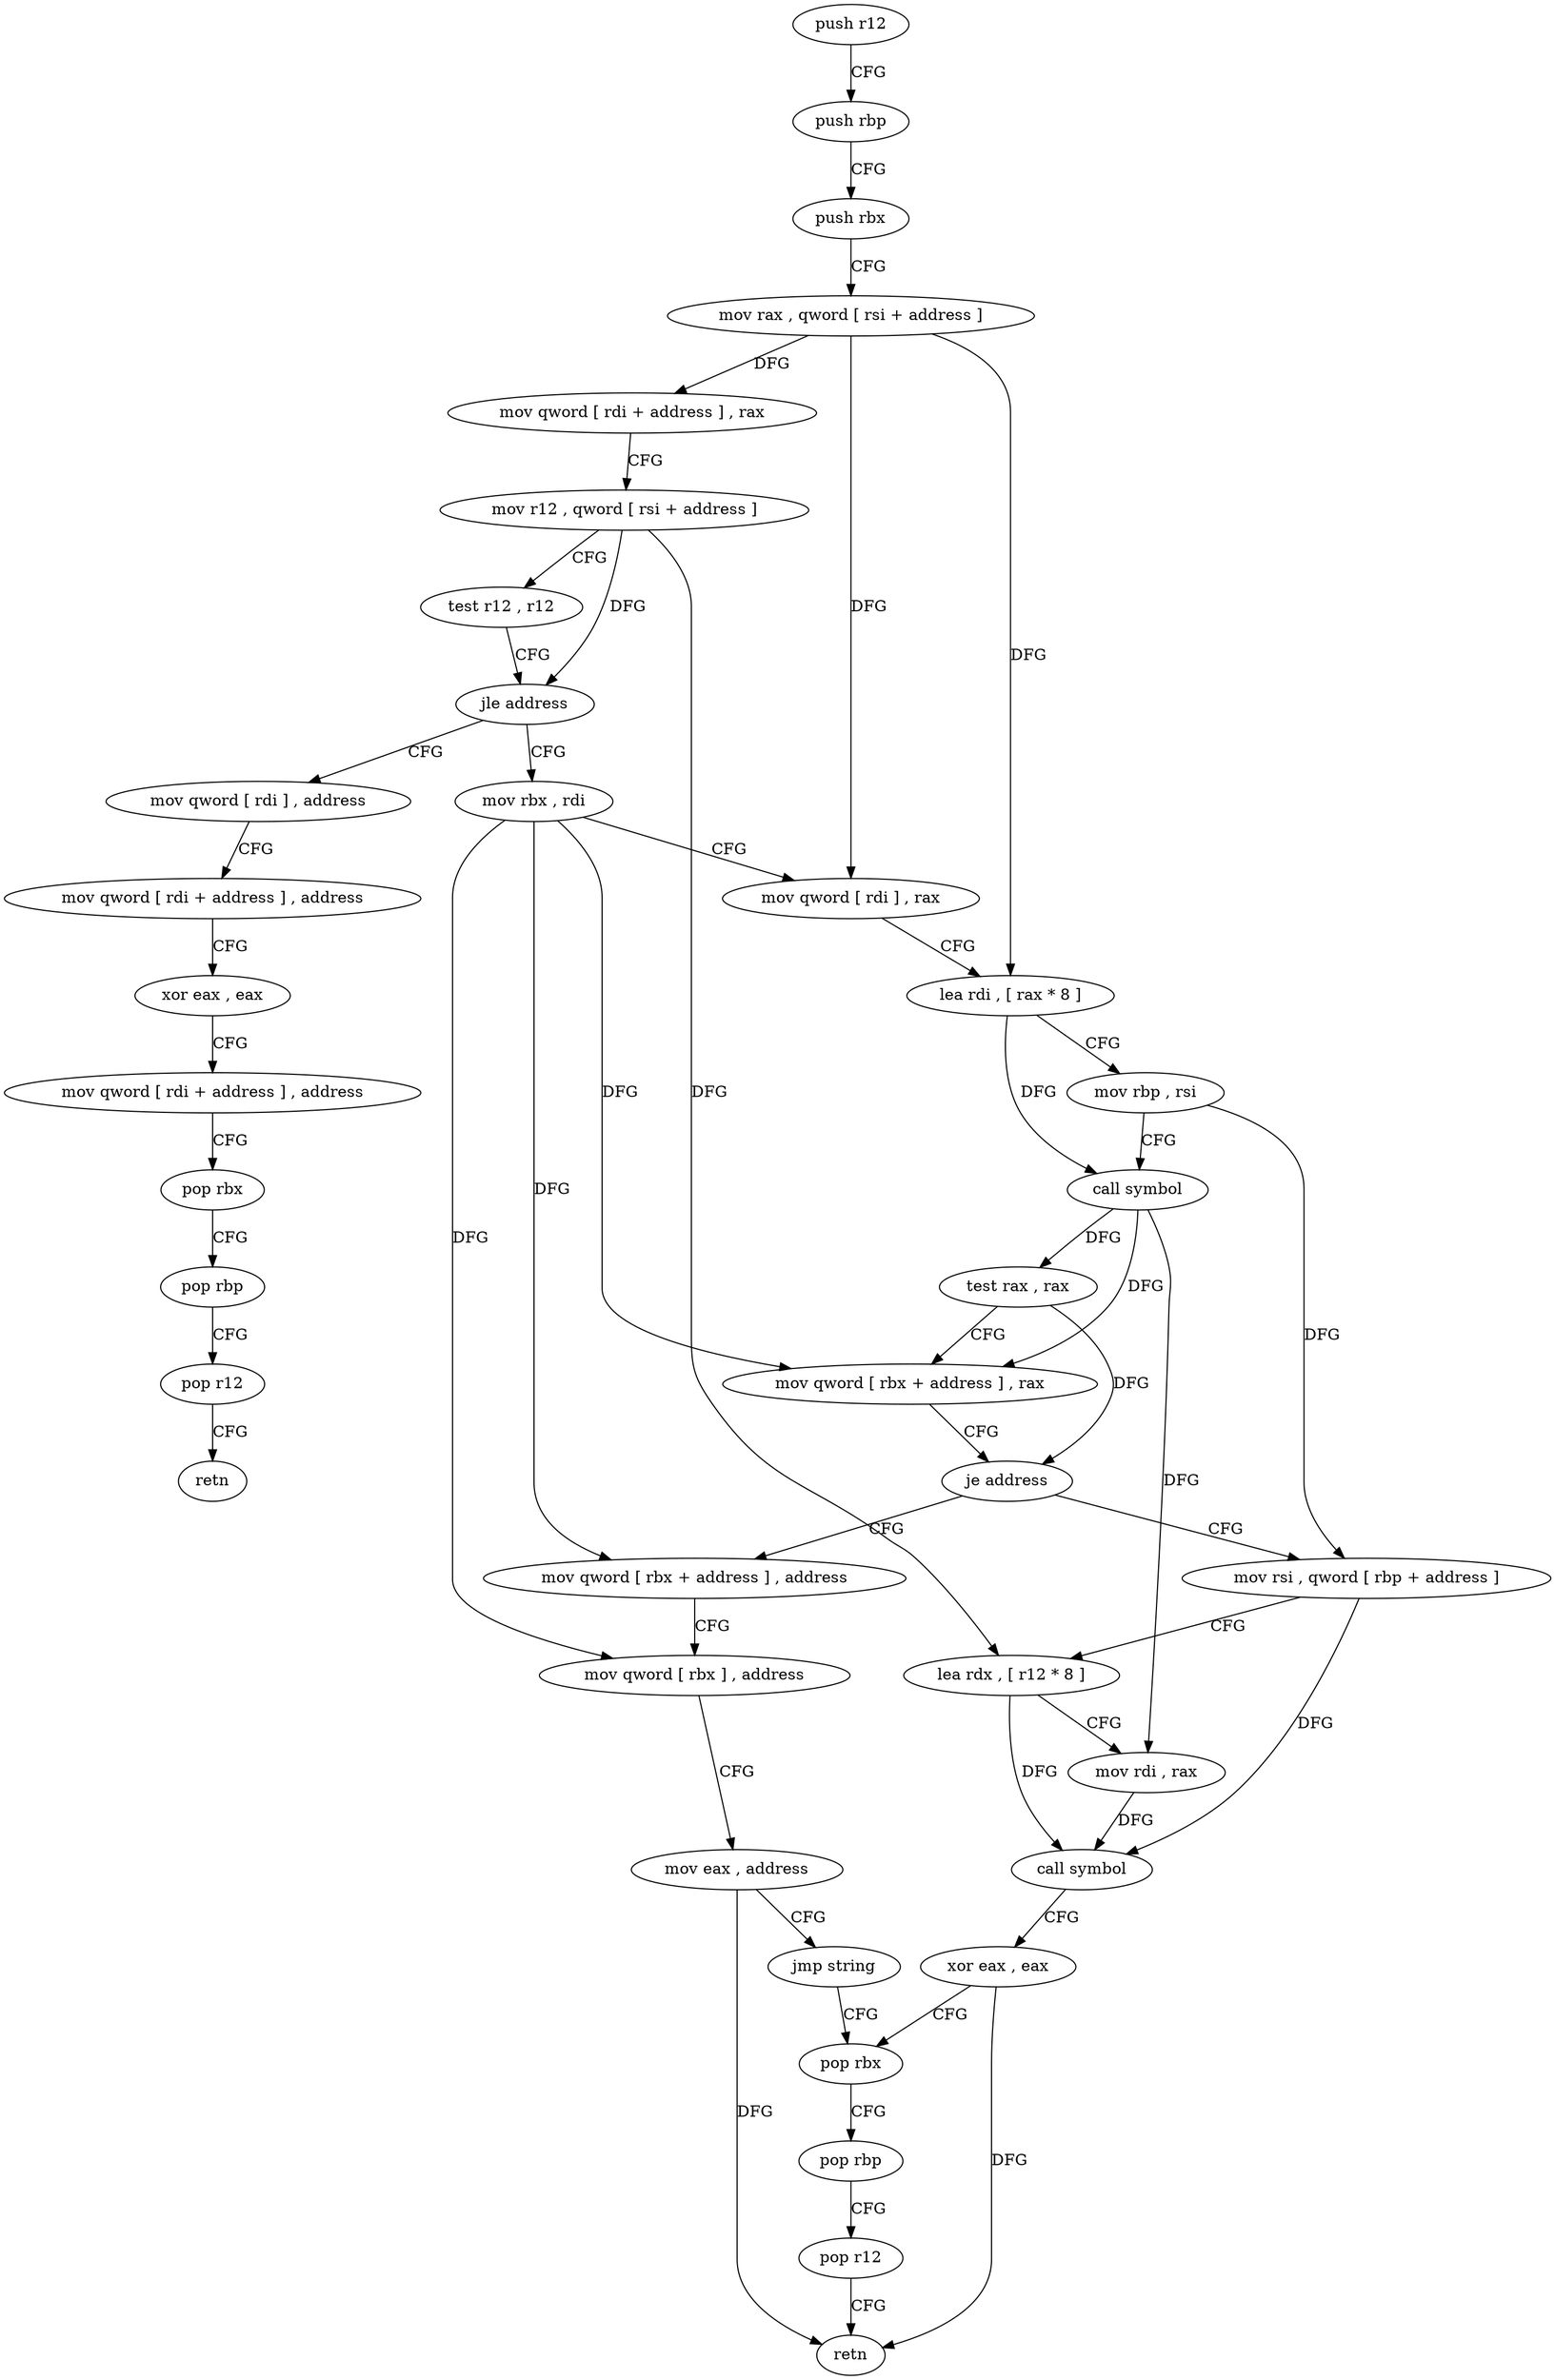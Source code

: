 digraph "func" {
"4331024" [label = "push r12" ]
"4331026" [label = "push rbp" ]
"4331027" [label = "push rbx" ]
"4331028" [label = "mov rax , qword [ rsi + address ]" ]
"4331032" [label = "mov qword [ rdi + address ] , rax" ]
"4331036" [label = "mov r12 , qword [ rsi + address ]" ]
"4331040" [label = "test r12 , r12" ]
"4331043" [label = "jle address" ]
"4331104" [label = "mov qword [ rdi ] , address" ]
"4331045" [label = "mov rbx , rdi" ]
"4331111" [label = "mov qword [ rdi + address ] , address" ]
"4331119" [label = "xor eax , eax" ]
"4331121" [label = "mov qword [ rdi + address ] , address" ]
"4331129" [label = "pop rbx" ]
"4331130" [label = "pop rbp" ]
"4331131" [label = "pop r12" ]
"4331133" [label = "retn" ]
"4331048" [label = "mov qword [ rdi ] , rax" ]
"4331051" [label = "lea rdi , [ rax * 8 ]" ]
"4331059" [label = "mov rbp , rsi" ]
"4331062" [label = "call symbol" ]
"4331067" [label = "test rax , rax" ]
"4331070" [label = "mov qword [ rbx + address ] , rax" ]
"4331074" [label = "je address" ]
"4331136" [label = "mov qword [ rbx + address ] , address" ]
"4331076" [label = "mov rsi , qword [ rbp + address ]" ]
"4331144" [label = "mov qword [ rbx ] , address" ]
"4331151" [label = "mov eax , address" ]
"4331156" [label = "jmp string" ]
"4331098" [label = "pop rbx" ]
"4331080" [label = "lea rdx , [ r12 * 8 ]" ]
"4331088" [label = "mov rdi , rax" ]
"4331091" [label = "call symbol" ]
"4331096" [label = "xor eax , eax" ]
"4331099" [label = "pop rbp" ]
"4331100" [label = "pop r12" ]
"4331102" [label = "retn" ]
"4331024" -> "4331026" [ label = "CFG" ]
"4331026" -> "4331027" [ label = "CFG" ]
"4331027" -> "4331028" [ label = "CFG" ]
"4331028" -> "4331032" [ label = "DFG" ]
"4331028" -> "4331048" [ label = "DFG" ]
"4331028" -> "4331051" [ label = "DFG" ]
"4331032" -> "4331036" [ label = "CFG" ]
"4331036" -> "4331040" [ label = "CFG" ]
"4331036" -> "4331043" [ label = "DFG" ]
"4331036" -> "4331080" [ label = "DFG" ]
"4331040" -> "4331043" [ label = "CFG" ]
"4331043" -> "4331104" [ label = "CFG" ]
"4331043" -> "4331045" [ label = "CFG" ]
"4331104" -> "4331111" [ label = "CFG" ]
"4331045" -> "4331048" [ label = "CFG" ]
"4331045" -> "4331070" [ label = "DFG" ]
"4331045" -> "4331136" [ label = "DFG" ]
"4331045" -> "4331144" [ label = "DFG" ]
"4331111" -> "4331119" [ label = "CFG" ]
"4331119" -> "4331121" [ label = "CFG" ]
"4331121" -> "4331129" [ label = "CFG" ]
"4331129" -> "4331130" [ label = "CFG" ]
"4331130" -> "4331131" [ label = "CFG" ]
"4331131" -> "4331133" [ label = "CFG" ]
"4331048" -> "4331051" [ label = "CFG" ]
"4331051" -> "4331059" [ label = "CFG" ]
"4331051" -> "4331062" [ label = "DFG" ]
"4331059" -> "4331062" [ label = "CFG" ]
"4331059" -> "4331076" [ label = "DFG" ]
"4331062" -> "4331067" [ label = "DFG" ]
"4331062" -> "4331070" [ label = "DFG" ]
"4331062" -> "4331088" [ label = "DFG" ]
"4331067" -> "4331070" [ label = "CFG" ]
"4331067" -> "4331074" [ label = "DFG" ]
"4331070" -> "4331074" [ label = "CFG" ]
"4331074" -> "4331136" [ label = "CFG" ]
"4331074" -> "4331076" [ label = "CFG" ]
"4331136" -> "4331144" [ label = "CFG" ]
"4331076" -> "4331080" [ label = "CFG" ]
"4331076" -> "4331091" [ label = "DFG" ]
"4331144" -> "4331151" [ label = "CFG" ]
"4331151" -> "4331156" [ label = "CFG" ]
"4331151" -> "4331102" [ label = "DFG" ]
"4331156" -> "4331098" [ label = "CFG" ]
"4331098" -> "4331099" [ label = "CFG" ]
"4331080" -> "4331088" [ label = "CFG" ]
"4331080" -> "4331091" [ label = "DFG" ]
"4331088" -> "4331091" [ label = "DFG" ]
"4331091" -> "4331096" [ label = "CFG" ]
"4331096" -> "4331098" [ label = "CFG" ]
"4331096" -> "4331102" [ label = "DFG" ]
"4331099" -> "4331100" [ label = "CFG" ]
"4331100" -> "4331102" [ label = "CFG" ]
}
